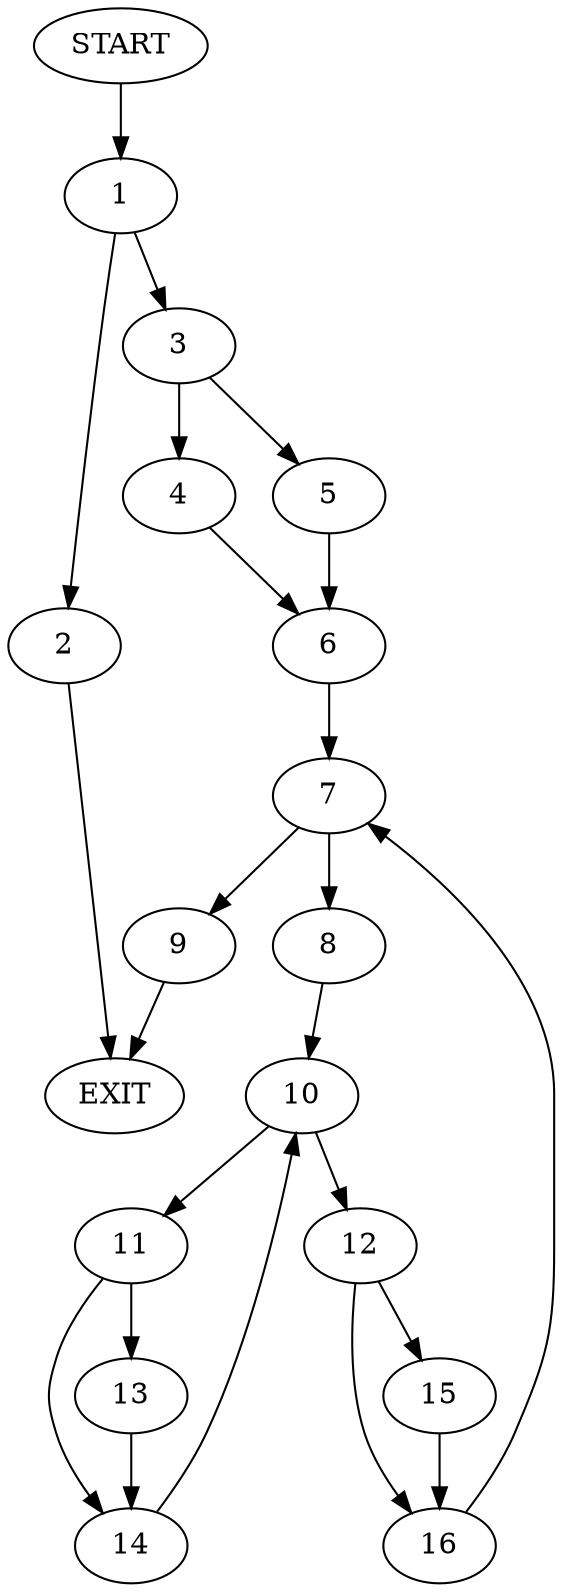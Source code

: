 digraph {
0 [label="START"]
17 [label="EXIT"]
0 -> 1
1 -> 2
1 -> 3
3 -> 4
3 -> 5
2 -> 17
4 -> 6
5 -> 6
6 -> 7
7 -> 8
7 -> 9
9 -> 17
8 -> 10
10 -> 11
10 -> 12
11 -> 13
11 -> 14
12 -> 15
12 -> 16
13 -> 14
14 -> 10
16 -> 7
15 -> 16
}
